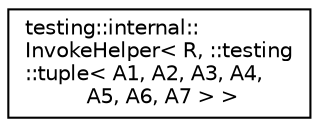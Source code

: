 digraph "Graphical Class Hierarchy"
{
  edge [fontname="Helvetica",fontsize="10",labelfontname="Helvetica",labelfontsize="10"];
  node [fontname="Helvetica",fontsize="10",shape=record];
  rankdir="LR";
  Node0 [label="testing::internal::\lInvokeHelper\< R, ::testing\l::tuple\< A1, A2, A3, A4,\l A5, A6, A7 \> \>",height=0.2,width=0.4,color="black", fillcolor="white", style="filled",URL="$classtesting_1_1internal_1_1InvokeHelper_3_01R_00_01_1_1testing_1_1tuple_3_01A1_00_01A2_00_01A3_39d55f6ea73f4d04a19cf9b6bab3a605.html"];
}
